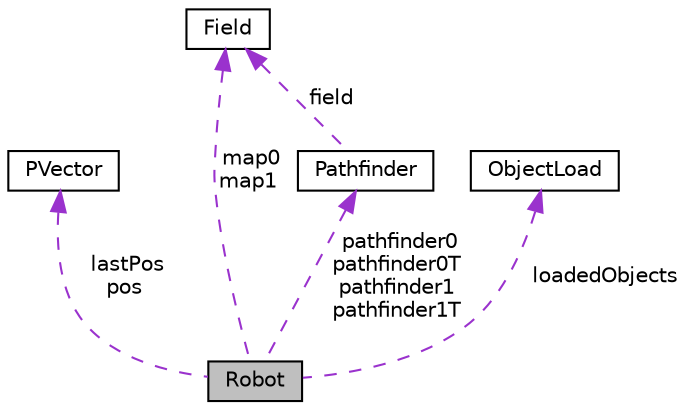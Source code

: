 digraph "Robot"
{
 // LATEX_PDF_SIZE
  edge [fontname="Helvetica",fontsize="10",labelfontname="Helvetica",labelfontsize="10"];
  node [fontname="Helvetica",fontsize="10",shape=record];
  Node1 [label="Robot",height=0.2,width=0.4,color="black", fillcolor="grey75", style="filled", fontcolor="black",tooltip=" "];
  Node2 -> Node1 [dir="back",color="darkorchid3",fontsize="10",style="dashed",label=" lastPos\npos" ];
  Node2 [label="PVector",height=0.2,width=0.4,color="black", fillcolor="white", style="filled",URL="$class_p_vector.html",tooltip=" "];
  Node3 -> Node1 [dir="back",color="darkorchid3",fontsize="10",style="dashed",label=" map0\nmap1" ];
  Node3 [label="Field",height=0.2,width=0.4,color="black", fillcolor="white", style="filled",URL="$class_field.html",tooltip=" "];
  Node4 -> Node1 [dir="back",color="darkorchid3",fontsize="10",style="dashed",label=" pathfinder0\npathfinder0T\npathfinder1\npathfinder1T" ];
  Node4 [label="Pathfinder",height=0.2,width=0.4,color="black", fillcolor="white", style="filled",URL="$class_pathfinder.html",tooltip=" "];
  Node3 -> Node4 [dir="back",color="darkorchid3",fontsize="10",style="dashed",label=" field" ];
  Node5 -> Node1 [dir="back",color="darkorchid3",fontsize="10",style="dashed",label=" loadedObjects" ];
  Node5 [label="ObjectLoad",height=0.2,width=0.4,color="black", fillcolor="white", style="filled",URL="$class_object_load.html",tooltip=" "];
}
